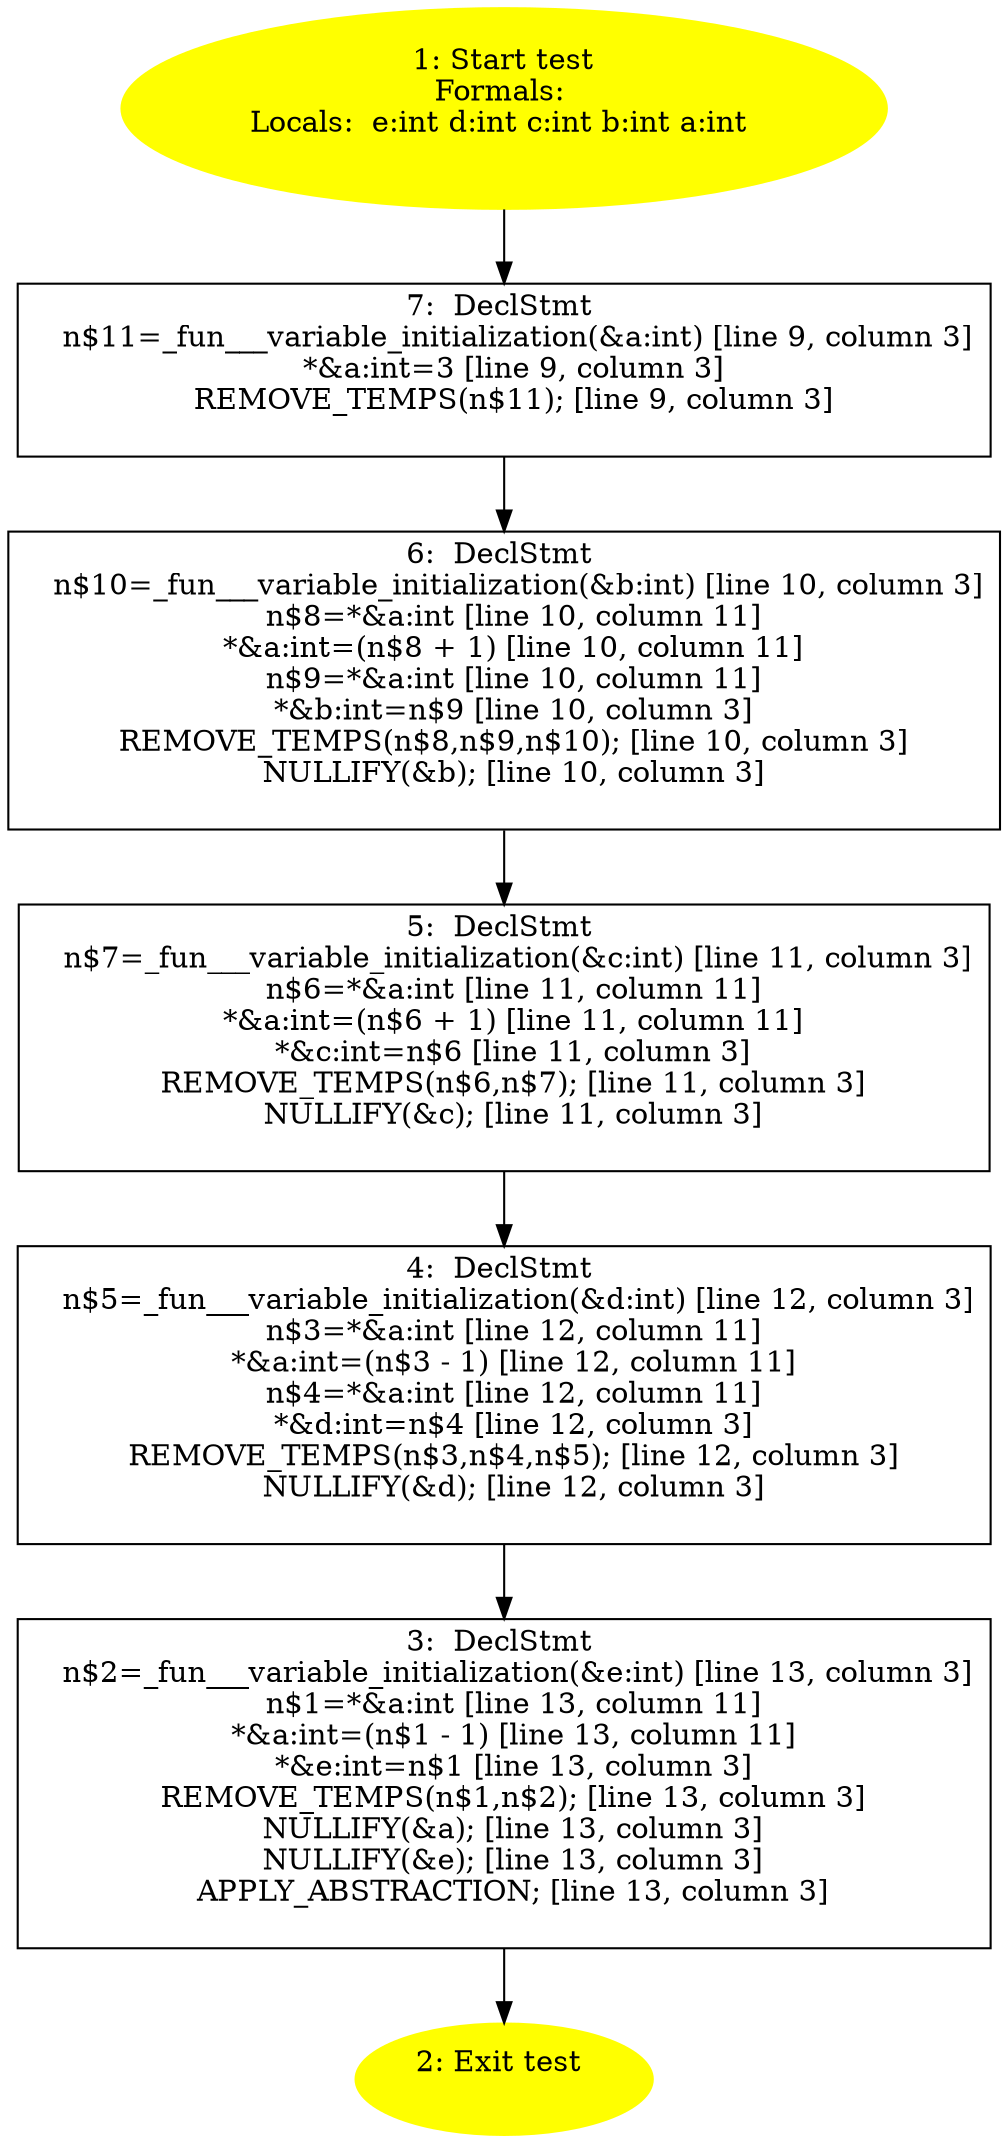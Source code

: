 /* @generated */
digraph cfg {
"test#18241244337164948030.afc14f193ad97442f67ac7183be789bc_1" [label="1: Start test\nFormals: \nLocals:  e:int d:int c:int b:int a:int \n  " color=yellow style=filled]
	

	 "test#18241244337164948030.afc14f193ad97442f67ac7183be789bc_1" -> "test#18241244337164948030.afc14f193ad97442f67ac7183be789bc_7" ;
"test#18241244337164948030.afc14f193ad97442f67ac7183be789bc_2" [label="2: Exit test \n  " color=yellow style=filled]
	

"test#18241244337164948030.afc14f193ad97442f67ac7183be789bc_3" [label="3:  DeclStmt \n   n$2=_fun___variable_initialization(&e:int) [line 13, column 3]\n  n$1=*&a:int [line 13, column 11]\n  *&a:int=(n$1 - 1) [line 13, column 11]\n  *&e:int=n$1 [line 13, column 3]\n  REMOVE_TEMPS(n$1,n$2); [line 13, column 3]\n  NULLIFY(&a); [line 13, column 3]\n  NULLIFY(&e); [line 13, column 3]\n  APPLY_ABSTRACTION; [line 13, column 3]\n " shape="box"]
	

	 "test#18241244337164948030.afc14f193ad97442f67ac7183be789bc_3" -> "test#18241244337164948030.afc14f193ad97442f67ac7183be789bc_2" ;
"test#18241244337164948030.afc14f193ad97442f67ac7183be789bc_4" [label="4:  DeclStmt \n   n$5=_fun___variable_initialization(&d:int) [line 12, column 3]\n  n$3=*&a:int [line 12, column 11]\n  *&a:int=(n$3 - 1) [line 12, column 11]\n  n$4=*&a:int [line 12, column 11]\n  *&d:int=n$4 [line 12, column 3]\n  REMOVE_TEMPS(n$3,n$4,n$5); [line 12, column 3]\n  NULLIFY(&d); [line 12, column 3]\n " shape="box"]
	

	 "test#18241244337164948030.afc14f193ad97442f67ac7183be789bc_4" -> "test#18241244337164948030.afc14f193ad97442f67ac7183be789bc_3" ;
"test#18241244337164948030.afc14f193ad97442f67ac7183be789bc_5" [label="5:  DeclStmt \n   n$7=_fun___variable_initialization(&c:int) [line 11, column 3]\n  n$6=*&a:int [line 11, column 11]\n  *&a:int=(n$6 + 1) [line 11, column 11]\n  *&c:int=n$6 [line 11, column 3]\n  REMOVE_TEMPS(n$6,n$7); [line 11, column 3]\n  NULLIFY(&c); [line 11, column 3]\n " shape="box"]
	

	 "test#18241244337164948030.afc14f193ad97442f67ac7183be789bc_5" -> "test#18241244337164948030.afc14f193ad97442f67ac7183be789bc_4" ;
"test#18241244337164948030.afc14f193ad97442f67ac7183be789bc_6" [label="6:  DeclStmt \n   n$10=_fun___variable_initialization(&b:int) [line 10, column 3]\n  n$8=*&a:int [line 10, column 11]\n  *&a:int=(n$8 + 1) [line 10, column 11]\n  n$9=*&a:int [line 10, column 11]\n  *&b:int=n$9 [line 10, column 3]\n  REMOVE_TEMPS(n$8,n$9,n$10); [line 10, column 3]\n  NULLIFY(&b); [line 10, column 3]\n " shape="box"]
	

	 "test#18241244337164948030.afc14f193ad97442f67ac7183be789bc_6" -> "test#18241244337164948030.afc14f193ad97442f67ac7183be789bc_5" ;
"test#18241244337164948030.afc14f193ad97442f67ac7183be789bc_7" [label="7:  DeclStmt \n   n$11=_fun___variable_initialization(&a:int) [line 9, column 3]\n  *&a:int=3 [line 9, column 3]\n  REMOVE_TEMPS(n$11); [line 9, column 3]\n " shape="box"]
	

	 "test#18241244337164948030.afc14f193ad97442f67ac7183be789bc_7" -> "test#18241244337164948030.afc14f193ad97442f67ac7183be789bc_6" ;
}
